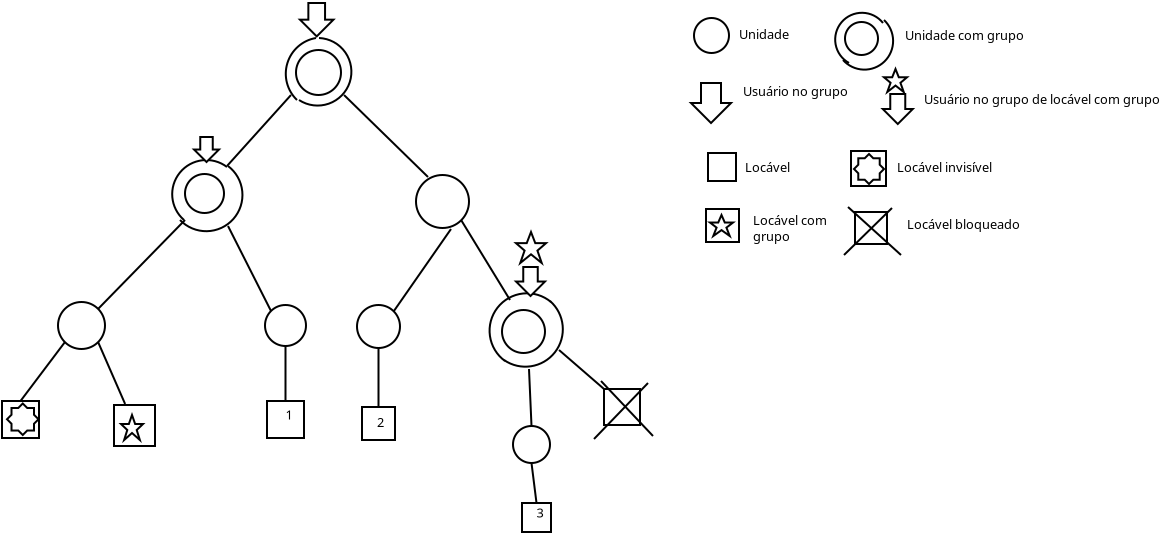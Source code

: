 <?xml version="1.0" encoding="UTF-8"?>
<dia:diagram xmlns:dia="http://www.lysator.liu.se/~alla/dia/">
  <dia:layer name="Segundo Plano" visible="true" active="true">
    <dia:object type="Standard - Ellipse" version="0" id="O0">
      <dia:attribute name="obj_pos">
        <dia:point val="20.1,6.35"/>
      </dia:attribute>
      <dia:attribute name="obj_bb">
        <dia:rectangle val="20.05,6.3;22.4,8.65"/>
      </dia:attribute>
      <dia:attribute name="elem_corner">
        <dia:point val="20.1,6.35"/>
      </dia:attribute>
      <dia:attribute name="elem_width">
        <dia:real val="2.25"/>
      </dia:attribute>
      <dia:attribute name="elem_height">
        <dia:real val="2.25"/>
      </dia:attribute>
      <dia:attribute name="border_width">
        <dia:real val="0.1"/>
      </dia:attribute>
      <dia:attribute name="aspect">
        <dia:enum val="2"/>
      </dia:attribute>
    </dia:object>
    <dia:object type="Standard - Arc" version="0" id="O1">
      <dia:attribute name="obj_pos">
        <dia:point val="21.1,5.75"/>
      </dia:attribute>
      <dia:attribute name="obj_bb">
        <dia:rectangle val="19.539,5.688;21.163,8.912"/>
      </dia:attribute>
      <dia:attribute name="conn_endpoints">
        <dia:point val="21.1,5.75"/>
        <dia:point val="20.15,8.85"/>
      </dia:attribute>
      <dia:attribute name="curve_distance">
        <dia:real val="1"/>
      </dia:attribute>
      <dia:attribute name="line_width">
        <dia:real val="0.1"/>
      </dia:attribute>
    </dia:object>
    <dia:object type="Standard - Arc" version="0" id="O2">
      <dia:attribute name="obj_pos">
        <dia:point val="20.25,8.85"/>
      </dia:attribute>
      <dia:attribute name="obj_bb">
        <dia:rectangle val="20.187,5.687;22.921,9.179"/>
      </dia:attribute>
      <dia:attribute name="conn_endpoints">
        <dia:point val="20.25,8.85"/>
        <dia:point val="21.25,5.75"/>
      </dia:attribute>
      <dia:attribute name="curve_distance">
        <dia:real val="2.142"/>
      </dia:attribute>
      <dia:attribute name="line_width">
        <dia:real val="0.1"/>
      </dia:attribute>
    </dia:object>
    <dia:object type="Geometric - Perfect Circle" version="1" id="O3">
      <dia:attribute name="obj_pos">
        <dia:point val="14.55,12.55"/>
      </dia:attribute>
      <dia:attribute name="obj_bb">
        <dia:rectangle val="14.5,12.5;16.55,14.55"/>
      </dia:attribute>
      <dia:attribute name="meta">
        <dia:composite type="dict"/>
      </dia:attribute>
      <dia:attribute name="elem_corner">
        <dia:point val="14.55,12.55"/>
      </dia:attribute>
      <dia:attribute name="elem_width">
        <dia:real val="1.95"/>
      </dia:attribute>
      <dia:attribute name="elem_height">
        <dia:real val="1.95"/>
      </dia:attribute>
      <dia:attribute name="line_width">
        <dia:real val="0.1"/>
      </dia:attribute>
      <dia:attribute name="line_colour">
        <dia:color val="#000000"/>
      </dia:attribute>
      <dia:attribute name="fill_colour">
        <dia:color val="#ffffff"/>
      </dia:attribute>
      <dia:attribute name="show_background">
        <dia:boolean val="true"/>
      </dia:attribute>
      <dia:attribute name="line_style">
        <dia:enum val="0"/>
        <dia:real val="1"/>
      </dia:attribute>
      <dia:attribute name="flip_horizontal">
        <dia:boolean val="false"/>
      </dia:attribute>
      <dia:attribute name="flip_vertical">
        <dia:boolean val="false"/>
      </dia:attribute>
      <dia:attribute name="subscale">
        <dia:real val="1"/>
      </dia:attribute>
    </dia:object>
    <dia:object type="Standard - Arc" version="0" id="O4">
      <dia:attribute name="obj_pos">
        <dia:point val="14.3,14.85"/>
      </dia:attribute>
      <dia:attribute name="obj_bb">
        <dia:rectangle val="14.229,12.079;17.473,15.46"/>
      </dia:attribute>
      <dia:attribute name="conn_endpoints">
        <dia:point val="14.3,14.85"/>
        <dia:point val="16.7,12.15"/>
      </dia:attribute>
      <dia:attribute name="curve_distance">
        <dia:real val="1.96"/>
      </dia:attribute>
      <dia:attribute name="line_width">
        <dia:real val="0.1"/>
      </dia:attribute>
    </dia:object>
    <dia:object type="Standard - Arc" version="0" id="O5">
      <dia:attribute name="obj_pos">
        <dia:point val="16.65,12.2"/>
      </dia:attribute>
      <dia:attribute name="obj_bb">
        <dia:rectangle val="13.86,11.802;16.72,14.92"/>
      </dia:attribute>
      <dia:attribute name="conn_endpoints">
        <dia:point val="16.65,12.2"/>
        <dia:point val="14.5,14.85"/>
      </dia:attribute>
      <dia:attribute name="curve_distance">
        <dia:real val="1.653"/>
      </dia:attribute>
      <dia:attribute name="line_width">
        <dia:real val="0.1"/>
      </dia:attribute>
    </dia:object>
    <dia:object type="Standard - Ellipse" version="0" id="O6">
      <dia:attribute name="obj_pos">
        <dia:point val="26.1,12.6"/>
      </dia:attribute>
      <dia:attribute name="obj_bb">
        <dia:rectangle val="26.05,12.55;28.8,15.3"/>
      </dia:attribute>
      <dia:attribute name="elem_corner">
        <dia:point val="26.1,12.6"/>
      </dia:attribute>
      <dia:attribute name="elem_width">
        <dia:real val="2.65"/>
      </dia:attribute>
      <dia:attribute name="elem_height">
        <dia:real val="2.65"/>
      </dia:attribute>
      <dia:attribute name="aspect">
        <dia:enum val="2"/>
      </dia:attribute>
    </dia:object>
    <dia:object type="Standard - Ellipse" version="0" id="O7">
      <dia:attribute name="obj_pos">
        <dia:point val="8.2,18.95"/>
      </dia:attribute>
      <dia:attribute name="obj_bb">
        <dia:rectangle val="8.15,18.9;10.6,21.35"/>
      </dia:attribute>
      <dia:attribute name="elem_corner">
        <dia:point val="8.2,18.95"/>
      </dia:attribute>
      <dia:attribute name="elem_width">
        <dia:real val="2.35"/>
      </dia:attribute>
      <dia:attribute name="elem_height">
        <dia:real val="2.35"/>
      </dia:attribute>
      <dia:attribute name="aspect">
        <dia:enum val="2"/>
      </dia:attribute>
    </dia:object>
    <dia:object type="Standard - Ellipse" version="0" id="O8">
      <dia:attribute name="obj_pos">
        <dia:point val="18.55,19.1"/>
      </dia:attribute>
      <dia:attribute name="obj_bb">
        <dia:rectangle val="18.5,19.05;20.65,21.2"/>
      </dia:attribute>
      <dia:attribute name="elem_corner">
        <dia:point val="18.55,19.1"/>
      </dia:attribute>
      <dia:attribute name="elem_width">
        <dia:real val="2.05"/>
      </dia:attribute>
      <dia:attribute name="elem_height">
        <dia:real val="2.05"/>
      </dia:attribute>
      <dia:attribute name="aspect">
        <dia:enum val="2"/>
      </dia:attribute>
    </dia:object>
    <dia:object type="Standard - Ellipse" version="0" id="O9">
      <dia:attribute name="obj_pos">
        <dia:point val="23.15,19.1"/>
      </dia:attribute>
      <dia:attribute name="obj_bb">
        <dia:rectangle val="23.1,19.05;25.35,21.3"/>
      </dia:attribute>
      <dia:attribute name="elem_corner">
        <dia:point val="23.15,19.1"/>
      </dia:attribute>
      <dia:attribute name="elem_width">
        <dia:real val="2.15"/>
      </dia:attribute>
      <dia:attribute name="elem_height">
        <dia:real val="2.15"/>
      </dia:attribute>
      <dia:attribute name="aspect">
        <dia:enum val="2"/>
      </dia:attribute>
    </dia:object>
    <dia:object type="Standard - Ellipse" version="0" id="O10">
      <dia:attribute name="obj_pos">
        <dia:point val="30.4,19.35"/>
      </dia:attribute>
      <dia:attribute name="obj_bb">
        <dia:rectangle val="30.35,19.3;32.6,21.55"/>
      </dia:attribute>
      <dia:attribute name="elem_corner">
        <dia:point val="30.4,19.35"/>
      </dia:attribute>
      <dia:attribute name="elem_width">
        <dia:real val="2.15"/>
      </dia:attribute>
      <dia:attribute name="elem_height">
        <dia:real val="2.15"/>
      </dia:attribute>
      <dia:attribute name="aspect">
        <dia:enum val="2"/>
      </dia:attribute>
    </dia:object>
    <dia:object type="Standard - Arc" version="0" id="O11">
      <dia:attribute name="obj_pos">
        <dia:point val="30.5,21.85"/>
      </dia:attribute>
      <dia:attribute name="obj_bb">
        <dia:rectangle val="30.43,18.83;33.492,22.235"/>
      </dia:attribute>
      <dia:attribute name="conn_endpoints">
        <dia:point val="30.5,21.85"/>
        <dia:point val="32.8,18.9"/>
      </dia:attribute>
      <dia:attribute name="curve_distance">
        <dia:real val="1.77"/>
      </dia:attribute>
      <dia:attribute name="line_width">
        <dia:real val="0.1"/>
      </dia:attribute>
    </dia:object>
    <dia:object type="Standard - Arc" version="0" id="O12">
      <dia:attribute name="obj_pos">
        <dia:point val="32.85,18.95"/>
      </dia:attribute>
      <dia:attribute name="obj_bb">
        <dia:rectangle val="29.728,18.464;32.92,21.97"/>
      </dia:attribute>
      <dia:attribute name="conn_endpoints">
        <dia:point val="32.85,18.95"/>
        <dia:point val="30.55,21.9"/>
      </dia:attribute>
      <dia:attribute name="curve_distance">
        <dia:real val="1.935"/>
      </dia:attribute>
      <dia:attribute name="line_width">
        <dia:real val="0.1"/>
      </dia:attribute>
    </dia:object>
    <dia:object type="Standard - Ellipse" version="0" id="O13">
      <dia:attribute name="obj_pos">
        <dia:point val="30.95,25.15"/>
      </dia:attribute>
      <dia:attribute name="obj_bb">
        <dia:rectangle val="30.9,25.1;32.85,27.05"/>
      </dia:attribute>
      <dia:attribute name="elem_corner">
        <dia:point val="30.95,25.15"/>
      </dia:attribute>
      <dia:attribute name="elem_width">
        <dia:real val="1.85"/>
      </dia:attribute>
      <dia:attribute name="elem_height">
        <dia:real val="1.85"/>
      </dia:attribute>
      <dia:attribute name="aspect">
        <dia:enum val="2"/>
      </dia:attribute>
    </dia:object>
    <dia:object type="Standard - Box" version="0" id="O14">
      <dia:attribute name="obj_pos">
        <dia:point val="5.4,23.9"/>
      </dia:attribute>
      <dia:attribute name="obj_bb">
        <dia:rectangle val="5.35,23.85;7.3,25.8"/>
      </dia:attribute>
      <dia:attribute name="elem_corner">
        <dia:point val="5.4,23.9"/>
      </dia:attribute>
      <dia:attribute name="elem_width">
        <dia:real val="1.85"/>
      </dia:attribute>
      <dia:attribute name="elem_height">
        <dia:real val="1.85"/>
      </dia:attribute>
      <dia:attribute name="show_background">
        <dia:boolean val="true"/>
      </dia:attribute>
      <dia:attribute name="aspect">
        <dia:enum val="2"/>
      </dia:attribute>
    </dia:object>
    <dia:object type="Standard - Box" version="0" id="O15">
      <dia:attribute name="obj_pos">
        <dia:point val="11,24.1"/>
      </dia:attribute>
      <dia:attribute name="obj_bb">
        <dia:rectangle val="10.95,24.05;13.1,26.2"/>
      </dia:attribute>
      <dia:attribute name="elem_corner">
        <dia:point val="11,24.1"/>
      </dia:attribute>
      <dia:attribute name="elem_width">
        <dia:real val="2.05"/>
      </dia:attribute>
      <dia:attribute name="elem_height">
        <dia:real val="2.05"/>
      </dia:attribute>
      <dia:attribute name="show_background">
        <dia:boolean val="true"/>
      </dia:attribute>
      <dia:attribute name="aspect">
        <dia:enum val="2"/>
      </dia:attribute>
    </dia:object>
    <dia:object type="Standard - Box" version="0" id="O16">
      <dia:attribute name="obj_pos">
        <dia:point val="18.65,23.9"/>
      </dia:attribute>
      <dia:attribute name="obj_bb">
        <dia:rectangle val="18.6,23.85;20.55,25.8"/>
      </dia:attribute>
      <dia:attribute name="elem_corner">
        <dia:point val="18.65,23.9"/>
      </dia:attribute>
      <dia:attribute name="elem_width">
        <dia:real val="1.85"/>
      </dia:attribute>
      <dia:attribute name="elem_height">
        <dia:real val="1.85"/>
      </dia:attribute>
      <dia:attribute name="show_background">
        <dia:boolean val="true"/>
      </dia:attribute>
      <dia:attribute name="aspect">
        <dia:enum val="2"/>
      </dia:attribute>
    </dia:object>
    <dia:object type="Standard - Box" version="0" id="O17">
      <dia:attribute name="obj_pos">
        <dia:point val="23.4,24.2"/>
      </dia:attribute>
      <dia:attribute name="obj_bb">
        <dia:rectangle val="23.35,24.15;25.1,25.9"/>
      </dia:attribute>
      <dia:attribute name="elem_corner">
        <dia:point val="23.4,24.2"/>
      </dia:attribute>
      <dia:attribute name="elem_width">
        <dia:real val="1.65"/>
      </dia:attribute>
      <dia:attribute name="elem_height">
        <dia:real val="1.65"/>
      </dia:attribute>
      <dia:attribute name="show_background">
        <dia:boolean val="true"/>
      </dia:attribute>
      <dia:attribute name="aspect">
        <dia:enum val="2"/>
      </dia:attribute>
    </dia:object>
    <dia:object type="Standard - Box" version="0" id="O18">
      <dia:attribute name="obj_pos">
        <dia:point val="31.4,29"/>
      </dia:attribute>
      <dia:attribute name="obj_bb">
        <dia:rectangle val="31.35,28.95;32.9,30.5"/>
      </dia:attribute>
      <dia:attribute name="elem_corner">
        <dia:point val="31.4,29"/>
      </dia:attribute>
      <dia:attribute name="elem_width">
        <dia:real val="1.45"/>
      </dia:attribute>
      <dia:attribute name="elem_height">
        <dia:real val="1.45"/>
      </dia:attribute>
      <dia:attribute name="show_background">
        <dia:boolean val="true"/>
      </dia:attribute>
      <dia:attribute name="aspect">
        <dia:enum val="2"/>
      </dia:attribute>
    </dia:object>
    <dia:object type="Standard - Box" version="0" id="O19">
      <dia:attribute name="obj_pos">
        <dia:point val="35.5,23.3"/>
      </dia:attribute>
      <dia:attribute name="obj_bb">
        <dia:rectangle val="35.45,23.25;37.35,25.15"/>
      </dia:attribute>
      <dia:attribute name="elem_corner">
        <dia:point val="35.5,23.3"/>
      </dia:attribute>
      <dia:attribute name="elem_width">
        <dia:real val="1.8"/>
      </dia:attribute>
      <dia:attribute name="elem_height">
        <dia:real val="1.8"/>
      </dia:attribute>
      <dia:attribute name="show_background">
        <dia:boolean val="true"/>
      </dia:attribute>
      <dia:attribute name="aspect">
        <dia:enum val="2"/>
      </dia:attribute>
    </dia:object>
    <dia:object type="Standard - Line" version="0" id="O20">
      <dia:attribute name="obj_pos">
        <dia:point val="35.35,22.9"/>
      </dia:attribute>
      <dia:attribute name="obj_bb">
        <dia:rectangle val="35.279,22.829;38.021,25.721"/>
      </dia:attribute>
      <dia:attribute name="conn_endpoints">
        <dia:point val="35.35,22.9"/>
        <dia:point val="37.95,25.65"/>
      </dia:attribute>
      <dia:attribute name="numcp">
        <dia:int val="1"/>
      </dia:attribute>
    </dia:object>
    <dia:object type="Standard - Line" version="0" id="O21">
      <dia:attribute name="obj_pos">
        <dia:point val="37.7,23"/>
      </dia:attribute>
      <dia:attribute name="obj_bb">
        <dia:rectangle val="34.929,22.929;37.771,25.871"/>
      </dia:attribute>
      <dia:attribute name="conn_endpoints">
        <dia:point val="37.7,23"/>
        <dia:point val="35,25.8"/>
      </dia:attribute>
      <dia:attribute name="numcp">
        <dia:int val="1"/>
      </dia:attribute>
    </dia:object>
    <dia:object type="Geometric - Down Arrow" version="1" id="O22">
      <dia:attribute name="obj_pos">
        <dia:point val="20.3,4"/>
      </dia:attribute>
      <dia:attribute name="obj_bb">
        <dia:rectangle val="20.179,3.95;22.091,5.741"/>
      </dia:attribute>
      <dia:attribute name="meta">
        <dia:composite type="dict"/>
      </dia:attribute>
      <dia:attribute name="elem_corner">
        <dia:point val="20.3,4"/>
      </dia:attribute>
      <dia:attribute name="elem_width">
        <dia:real val="1.67"/>
      </dia:attribute>
      <dia:attribute name="elem_height">
        <dia:real val="1.67"/>
      </dia:attribute>
      <dia:attribute name="line_width">
        <dia:real val="0.1"/>
      </dia:attribute>
      <dia:attribute name="line_colour">
        <dia:color val="#000000"/>
      </dia:attribute>
      <dia:attribute name="fill_colour">
        <dia:color val="#ffffff"/>
      </dia:attribute>
      <dia:attribute name="show_background">
        <dia:boolean val="true"/>
      </dia:attribute>
      <dia:attribute name="line_style">
        <dia:enum val="0"/>
        <dia:real val="1"/>
      </dia:attribute>
      <dia:attribute name="flip_horizontal">
        <dia:boolean val="false"/>
      </dia:attribute>
      <dia:attribute name="flip_vertical">
        <dia:boolean val="false"/>
      </dia:attribute>
      <dia:attribute name="subscale">
        <dia:real val="1"/>
      </dia:attribute>
    </dia:object>
    <dia:object type="Geometric - Down Arrow" version="1" id="O23">
      <dia:attribute name="obj_pos">
        <dia:point val="15,10.7"/>
      </dia:attribute>
      <dia:attribute name="obj_bb">
        <dia:rectangle val="14.879,10.65;16.371,12.021"/>
      </dia:attribute>
      <dia:attribute name="meta">
        <dia:composite type="dict"/>
      </dia:attribute>
      <dia:attribute name="elem_corner">
        <dia:point val="15,10.7"/>
      </dia:attribute>
      <dia:attribute name="elem_width">
        <dia:real val="1.25"/>
      </dia:attribute>
      <dia:attribute name="elem_height">
        <dia:real val="1.25"/>
      </dia:attribute>
      <dia:attribute name="line_width">
        <dia:real val="0.1"/>
      </dia:attribute>
      <dia:attribute name="line_colour">
        <dia:color val="#000000"/>
      </dia:attribute>
      <dia:attribute name="fill_colour">
        <dia:color val="#ffffff"/>
      </dia:attribute>
      <dia:attribute name="show_background">
        <dia:boolean val="true"/>
      </dia:attribute>
      <dia:attribute name="line_style">
        <dia:enum val="0"/>
        <dia:real val="1"/>
      </dia:attribute>
      <dia:attribute name="flip_horizontal">
        <dia:boolean val="false"/>
      </dia:attribute>
      <dia:attribute name="flip_vertical">
        <dia:boolean val="false"/>
      </dia:attribute>
      <dia:attribute name="subscale">
        <dia:real val="1"/>
      </dia:attribute>
    </dia:object>
    <dia:object type="Geometric - Down Arrow" version="1" id="O24">
      <dia:attribute name="obj_pos">
        <dia:point val="31.1,17.2"/>
      </dia:attribute>
      <dia:attribute name="obj_bb">
        <dia:rectangle val="30.979,17.15;32.671,18.721"/>
      </dia:attribute>
      <dia:attribute name="meta">
        <dia:composite type="dict"/>
      </dia:attribute>
      <dia:attribute name="elem_corner">
        <dia:point val="31.1,17.2"/>
      </dia:attribute>
      <dia:attribute name="elem_width">
        <dia:real val="1.45"/>
      </dia:attribute>
      <dia:attribute name="elem_height">
        <dia:real val="1.45"/>
      </dia:attribute>
      <dia:attribute name="line_width">
        <dia:real val="0.1"/>
      </dia:attribute>
      <dia:attribute name="line_colour">
        <dia:color val="#000000"/>
      </dia:attribute>
      <dia:attribute name="fill_colour">
        <dia:color val="#ffffff"/>
      </dia:attribute>
      <dia:attribute name="show_background">
        <dia:boolean val="true"/>
      </dia:attribute>
      <dia:attribute name="line_style">
        <dia:enum val="0"/>
        <dia:real val="1"/>
      </dia:attribute>
      <dia:attribute name="flip_horizontal">
        <dia:boolean val="false"/>
      </dia:attribute>
      <dia:attribute name="flip_vertical">
        <dia:boolean val="false"/>
      </dia:attribute>
      <dia:attribute name="subscale">
        <dia:real val="1"/>
      </dia:attribute>
    </dia:object>
    <dia:object type="Geometric - Eight Point Star" version="1" id="O25">
      <dia:attribute name="obj_pos">
        <dia:point val="5.65,24.025"/>
      </dia:attribute>
      <dia:attribute name="obj_bb">
        <dia:rectangle val="5.579,23.954;7.296,25.671"/>
      </dia:attribute>
      <dia:attribute name="meta">
        <dia:composite type="dict"/>
      </dia:attribute>
      <dia:attribute name="elem_corner">
        <dia:point val="5.65,24.025"/>
      </dia:attribute>
      <dia:attribute name="elem_width">
        <dia:real val="1.575"/>
      </dia:attribute>
      <dia:attribute name="elem_height">
        <dia:real val="1.575"/>
      </dia:attribute>
      <dia:attribute name="line_width">
        <dia:real val="0.1"/>
      </dia:attribute>
      <dia:attribute name="line_colour">
        <dia:color val="#000000"/>
      </dia:attribute>
      <dia:attribute name="fill_colour">
        <dia:color val="#ffffff"/>
      </dia:attribute>
      <dia:attribute name="show_background">
        <dia:boolean val="true"/>
      </dia:attribute>
      <dia:attribute name="line_style">
        <dia:enum val="0"/>
        <dia:real val="1"/>
      </dia:attribute>
      <dia:attribute name="flip_horizontal">
        <dia:boolean val="false"/>
      </dia:attribute>
      <dia:attribute name="flip_vertical">
        <dia:boolean val="false"/>
      </dia:attribute>
      <dia:attribute name="subscale">
        <dia:real val="1"/>
      </dia:attribute>
    </dia:object>
    <dia:object type="Geometric - Five Point Star" version="1" id="O26">
      <dia:attribute name="obj_pos">
        <dia:point val="11.35,24.6"/>
      </dia:attribute>
      <dia:attribute name="obj_bb">
        <dia:rectangle val="11.225,24.448;12.575,26.008"/>
      </dia:attribute>
      <dia:attribute name="meta">
        <dia:composite type="dict"/>
      </dia:attribute>
      <dia:attribute name="elem_corner">
        <dia:point val="11.35,24.6"/>
      </dia:attribute>
      <dia:attribute name="elem_width">
        <dia:real val="1.1"/>
      </dia:attribute>
      <dia:attribute name="elem_height">
        <dia:real val="1.25"/>
      </dia:attribute>
      <dia:attribute name="line_width">
        <dia:real val="0.1"/>
      </dia:attribute>
      <dia:attribute name="line_colour">
        <dia:color val="#000000"/>
      </dia:attribute>
      <dia:attribute name="fill_colour">
        <dia:color val="#ffffff"/>
      </dia:attribute>
      <dia:attribute name="show_background">
        <dia:boolean val="true"/>
      </dia:attribute>
      <dia:attribute name="line_style">
        <dia:enum val="0"/>
        <dia:real val="1"/>
      </dia:attribute>
      <dia:attribute name="flip_horizontal">
        <dia:boolean val="false"/>
      </dia:attribute>
      <dia:attribute name="flip_vertical">
        <dia:boolean val="false"/>
      </dia:attribute>
      <dia:attribute name="subscale">
        <dia:real val="1"/>
      </dia:attribute>
    </dia:object>
    <dia:object type="Geometric - Five Point Star" version="1" id="O27">
      <dia:attribute name="obj_pos">
        <dia:point val="31.1,15.45"/>
      </dia:attribute>
      <dia:attribute name="obj_bb">
        <dia:rectangle val="30.966,15.31;32.734,17.149"/>
      </dia:attribute>
      <dia:attribute name="meta">
        <dia:composite type="dict"/>
      </dia:attribute>
      <dia:attribute name="elem_corner">
        <dia:point val="31.1,15.45"/>
      </dia:attribute>
      <dia:attribute name="elem_width">
        <dia:real val="1.5"/>
      </dia:attribute>
      <dia:attribute name="elem_height">
        <dia:real val="1.55"/>
      </dia:attribute>
      <dia:attribute name="line_width">
        <dia:real val="0.1"/>
      </dia:attribute>
      <dia:attribute name="line_colour">
        <dia:color val="#000000"/>
      </dia:attribute>
      <dia:attribute name="fill_colour">
        <dia:color val="#ffffff"/>
      </dia:attribute>
      <dia:attribute name="show_background">
        <dia:boolean val="true"/>
      </dia:attribute>
      <dia:attribute name="line_style">
        <dia:enum val="0"/>
        <dia:real val="1"/>
      </dia:attribute>
      <dia:attribute name="flip_horizontal">
        <dia:boolean val="false"/>
      </dia:attribute>
      <dia:attribute name="flip_vertical">
        <dia:boolean val="false"/>
      </dia:attribute>
      <dia:attribute name="subscale">
        <dia:real val="1"/>
      </dia:attribute>
    </dia:object>
    <dia:object type="Standard - Ellipse" version="0" id="O28">
      <dia:attribute name="obj_pos">
        <dia:point val="40,4.75"/>
      </dia:attribute>
      <dia:attribute name="obj_bb">
        <dia:rectangle val="39.95,4.7;41.8,6.55"/>
      </dia:attribute>
      <dia:attribute name="elem_corner">
        <dia:point val="40,4.75"/>
      </dia:attribute>
      <dia:attribute name="elem_width">
        <dia:real val="1.75"/>
      </dia:attribute>
      <dia:attribute name="elem_height">
        <dia:real val="1.75"/>
      </dia:attribute>
      <dia:attribute name="aspect">
        <dia:enum val="2"/>
      </dia:attribute>
    </dia:object>
    <dia:object type="Standard - Text" version="1" id="O29">
      <dia:attribute name="obj_pos">
        <dia:point val="42.25,5.8"/>
      </dia:attribute>
      <dia:attribute name="obj_bb">
        <dia:rectangle val="42.25,5.205;44.903,5.952"/>
      </dia:attribute>
      <dia:attribute name="text">
        <dia:composite type="text">
          <dia:attribute name="string">
            <dia:string>#Unidade#</dia:string>
          </dia:attribute>
          <dia:attribute name="font">
            <dia:font family="sans" style="0" name="Helvetica"/>
          </dia:attribute>
          <dia:attribute name="height">
            <dia:real val="0.8"/>
          </dia:attribute>
          <dia:attribute name="pos">
            <dia:point val="42.25,5.8"/>
          </dia:attribute>
          <dia:attribute name="color">
            <dia:color val="#000000"/>
          </dia:attribute>
          <dia:attribute name="alignment">
            <dia:enum val="0"/>
          </dia:attribute>
        </dia:composite>
      </dia:attribute>
      <dia:attribute name="valign">
        <dia:enum val="3"/>
      </dia:attribute>
    </dia:object>
    <dia:object type="Standard - Ellipse" version="0" id="O30">
      <dia:attribute name="obj_pos">
        <dia:point val="47.55,4.95"/>
      </dia:attribute>
      <dia:attribute name="obj_bb">
        <dia:rectangle val="47.5,4.9;49.25,6.65"/>
      </dia:attribute>
      <dia:attribute name="elem_corner">
        <dia:point val="47.55,4.95"/>
      </dia:attribute>
      <dia:attribute name="elem_width">
        <dia:real val="1.65"/>
      </dia:attribute>
      <dia:attribute name="elem_height">
        <dia:real val="1.65"/>
      </dia:attribute>
      <dia:attribute name="aspect">
        <dia:enum val="2"/>
      </dia:attribute>
    </dia:object>
    <dia:object type="Standard - Arc" version="0" id="O31">
      <dia:attribute name="obj_pos">
        <dia:point val="47.45,6.85"/>
      </dia:attribute>
      <dia:attribute name="obj_bb">
        <dia:rectangle val="47.379,4.779;50.006,7.382"/>
      </dia:attribute>
      <dia:attribute name="conn_endpoints">
        <dia:point val="47.45,6.85"/>
        <dia:point val="49.5,4.85"/>
      </dia:attribute>
      <dia:attribute name="curve_distance">
        <dia:real val="1.501"/>
      </dia:attribute>
      <dia:attribute name="line_width">
        <dia:real val="0.1"/>
      </dia:attribute>
    </dia:object>
    <dia:object type="Standard - Arc" version="0" id="O32">
      <dia:attribute name="obj_pos">
        <dia:point val="49.45,5"/>
      </dia:attribute>
      <dia:attribute name="obj_bb">
        <dia:rectangle val="47.009,4.439;49.52,7.07"/>
      </dia:attribute>
      <dia:attribute name="conn_endpoints">
        <dia:point val="49.45,5"/>
        <dia:point val="47.75,7"/>
      </dia:attribute>
      <dia:attribute name="curve_distance">
        <dia:real val="1.604"/>
      </dia:attribute>
      <dia:attribute name="line_width">
        <dia:real val="0.1"/>
      </dia:attribute>
    </dia:object>
    <dia:object type="Standard - Text" version="1" id="O33">
      <dia:attribute name="obj_pos">
        <dia:point val="50.55,5.85"/>
      </dia:attribute>
      <dia:attribute name="obj_bb">
        <dia:rectangle val="50.55,5.236;56.869,6.04"/>
      </dia:attribute>
      <dia:attribute name="text">
        <dia:composite type="text">
          <dia:attribute name="string">
            <dia:string>#Unidade com grupo#</dia:string>
          </dia:attribute>
          <dia:attribute name="font">
            <dia:font family="sans" style="0" name="Helvetica"/>
          </dia:attribute>
          <dia:attribute name="height">
            <dia:real val="0.8"/>
          </dia:attribute>
          <dia:attribute name="pos">
            <dia:point val="50.55,5.85"/>
          </dia:attribute>
          <dia:attribute name="color">
            <dia:color val="#000000"/>
          </dia:attribute>
          <dia:attribute name="alignment">
            <dia:enum val="0"/>
          </dia:attribute>
        </dia:composite>
      </dia:attribute>
      <dia:attribute name="valign">
        <dia:enum val="3"/>
      </dia:attribute>
    </dia:object>
    <dia:object type="Geometric - Down Arrow" version="1" id="O34">
      <dia:attribute name="obj_pos">
        <dia:point val="39.85,8"/>
      </dia:attribute>
      <dia:attribute name="obj_bb">
        <dia:rectangle val="39.729,7.95;41.971,10.071"/>
      </dia:attribute>
      <dia:attribute name="meta">
        <dia:composite type="dict"/>
      </dia:attribute>
      <dia:attribute name="elem_corner">
        <dia:point val="39.85,8"/>
      </dia:attribute>
      <dia:attribute name="elem_width">
        <dia:real val="2"/>
      </dia:attribute>
      <dia:attribute name="elem_height">
        <dia:real val="2"/>
      </dia:attribute>
      <dia:attribute name="line_width">
        <dia:real val="0.1"/>
      </dia:attribute>
      <dia:attribute name="line_colour">
        <dia:color val="#000000"/>
      </dia:attribute>
      <dia:attribute name="fill_colour">
        <dia:color val="#ffffff"/>
      </dia:attribute>
      <dia:attribute name="show_background">
        <dia:boolean val="true"/>
      </dia:attribute>
      <dia:attribute name="line_style">
        <dia:enum val="0"/>
        <dia:real val="1"/>
      </dia:attribute>
      <dia:attribute name="flip_horizontal">
        <dia:boolean val="false"/>
      </dia:attribute>
      <dia:attribute name="flip_vertical">
        <dia:boolean val="false"/>
      </dia:attribute>
      <dia:attribute name="subscale">
        <dia:real val="1"/>
      </dia:attribute>
    </dia:object>
    <dia:object type="Standard - Text" version="1" id="O35">
      <dia:attribute name="obj_pos">
        <dia:point val="42.45,8.65"/>
      </dia:attribute>
      <dia:attribute name="obj_bb">
        <dia:rectangle val="42.45,8.036;47.976,8.84"/>
      </dia:attribute>
      <dia:attribute name="text">
        <dia:composite type="text">
          <dia:attribute name="string">
            <dia:string>#Usuário no grupo#</dia:string>
          </dia:attribute>
          <dia:attribute name="font">
            <dia:font family="sans" style="0" name="Helvetica"/>
          </dia:attribute>
          <dia:attribute name="height">
            <dia:real val="0.8"/>
          </dia:attribute>
          <dia:attribute name="pos">
            <dia:point val="42.45,8.65"/>
          </dia:attribute>
          <dia:attribute name="color">
            <dia:color val="#000000"/>
          </dia:attribute>
          <dia:attribute name="alignment">
            <dia:enum val="0"/>
          </dia:attribute>
        </dia:composite>
      </dia:attribute>
      <dia:attribute name="valign">
        <dia:enum val="3"/>
      </dia:attribute>
    </dia:object>
    <dia:object type="Geometric - Down Arrow" version="1" id="O36">
      <dia:attribute name="obj_pos">
        <dia:point val="49.438,8.55"/>
      </dia:attribute>
      <dia:attribute name="obj_bb">
        <dia:rectangle val="49.317,8.5;51.058,10.121"/>
      </dia:attribute>
      <dia:attribute name="meta">
        <dia:composite type="dict"/>
      </dia:attribute>
      <dia:attribute name="elem_corner">
        <dia:point val="49.438,8.55"/>
      </dia:attribute>
      <dia:attribute name="elem_width">
        <dia:real val="1.5"/>
      </dia:attribute>
      <dia:attribute name="elem_height">
        <dia:real val="1.5"/>
      </dia:attribute>
      <dia:attribute name="line_width">
        <dia:real val="0.1"/>
      </dia:attribute>
      <dia:attribute name="line_colour">
        <dia:color val="#000000"/>
      </dia:attribute>
      <dia:attribute name="fill_colour">
        <dia:color val="#ffffff"/>
      </dia:attribute>
      <dia:attribute name="show_background">
        <dia:boolean val="true"/>
      </dia:attribute>
      <dia:attribute name="line_style">
        <dia:enum val="0"/>
        <dia:real val="1"/>
      </dia:attribute>
      <dia:attribute name="flip_horizontal">
        <dia:boolean val="false"/>
      </dia:attribute>
      <dia:attribute name="flip_vertical">
        <dia:boolean val="false"/>
      </dia:attribute>
      <dia:attribute name="subscale">
        <dia:real val="1"/>
      </dia:attribute>
    </dia:object>
    <dia:object type="Geometric - Five Point Star" version="1" id="O37">
      <dia:attribute name="obj_pos">
        <dia:point val="49.5,7.3"/>
      </dia:attribute>
      <dia:attribute name="obj_bb">
        <dia:rectangle val="49.363,7.164;50.787,8.596"/>
      </dia:attribute>
      <dia:attribute name="meta">
        <dia:composite type="dict"/>
      </dia:attribute>
      <dia:attribute name="elem_corner">
        <dia:point val="49.5,7.3"/>
      </dia:attribute>
      <dia:attribute name="elem_width">
        <dia:real val="1.15"/>
      </dia:attribute>
      <dia:attribute name="elem_height">
        <dia:real val="1.15"/>
      </dia:attribute>
      <dia:attribute name="line_width">
        <dia:real val="0.1"/>
      </dia:attribute>
      <dia:attribute name="line_colour">
        <dia:color val="#000000"/>
      </dia:attribute>
      <dia:attribute name="fill_colour">
        <dia:color val="#ffffff"/>
      </dia:attribute>
      <dia:attribute name="show_background">
        <dia:boolean val="true"/>
      </dia:attribute>
      <dia:attribute name="line_style">
        <dia:enum val="0"/>
        <dia:real val="1"/>
      </dia:attribute>
      <dia:attribute name="flip_horizontal">
        <dia:boolean val="false"/>
      </dia:attribute>
      <dia:attribute name="flip_vertical">
        <dia:boolean val="false"/>
      </dia:attribute>
      <dia:attribute name="subscale">
        <dia:real val="1"/>
      </dia:attribute>
    </dia:object>
    <dia:object type="Standard - Text" version="1" id="O38">
      <dia:attribute name="obj_pos">
        <dia:point val="51.5,9.05"/>
      </dia:attribute>
      <dia:attribute name="obj_bb">
        <dia:rectangle val="51.5,8.436;64.149,9.24"/>
      </dia:attribute>
      <dia:attribute name="text">
        <dia:composite type="text">
          <dia:attribute name="string">
            <dia:string>#Usuário no grupo de locável com grupo#</dia:string>
          </dia:attribute>
          <dia:attribute name="font">
            <dia:font family="sans" style="0" name="Helvetica"/>
          </dia:attribute>
          <dia:attribute name="height">
            <dia:real val="0.8"/>
          </dia:attribute>
          <dia:attribute name="pos">
            <dia:point val="51.5,9.05"/>
          </dia:attribute>
          <dia:attribute name="color">
            <dia:color val="#000000"/>
          </dia:attribute>
          <dia:attribute name="alignment">
            <dia:enum val="0"/>
          </dia:attribute>
        </dia:composite>
      </dia:attribute>
      <dia:attribute name="valign">
        <dia:enum val="3"/>
      </dia:attribute>
    </dia:object>
    <dia:object type="Standard - Box" version="0" id="O39">
      <dia:attribute name="obj_pos">
        <dia:point val="40.7,11.5"/>
      </dia:attribute>
      <dia:attribute name="obj_bb">
        <dia:rectangle val="40.65,11.45;42.15,12.95"/>
      </dia:attribute>
      <dia:attribute name="elem_corner">
        <dia:point val="40.7,11.5"/>
      </dia:attribute>
      <dia:attribute name="elem_width">
        <dia:real val="1.4"/>
      </dia:attribute>
      <dia:attribute name="elem_height">
        <dia:real val="1.4"/>
      </dia:attribute>
      <dia:attribute name="show_background">
        <dia:boolean val="true"/>
      </dia:attribute>
      <dia:attribute name="aspect">
        <dia:enum val="2"/>
      </dia:attribute>
    </dia:object>
    <dia:object type="Standard - Text" version="1" id="O40">
      <dia:attribute name="obj_pos">
        <dia:point val="42.55,12.45"/>
      </dia:attribute>
      <dia:attribute name="obj_bb">
        <dia:rectangle val="42.55,11.836;45.006,12.64"/>
      </dia:attribute>
      <dia:attribute name="text">
        <dia:composite type="text">
          <dia:attribute name="string">
            <dia:string>#Locável#</dia:string>
          </dia:attribute>
          <dia:attribute name="font">
            <dia:font family="sans" style="0" name="Helvetica"/>
          </dia:attribute>
          <dia:attribute name="height">
            <dia:real val="0.8"/>
          </dia:attribute>
          <dia:attribute name="pos">
            <dia:point val="42.55,12.45"/>
          </dia:attribute>
          <dia:attribute name="color">
            <dia:color val="#000000"/>
          </dia:attribute>
          <dia:attribute name="alignment">
            <dia:enum val="0"/>
          </dia:attribute>
        </dia:composite>
      </dia:attribute>
      <dia:attribute name="valign">
        <dia:enum val="3"/>
      </dia:attribute>
    </dia:object>
    <dia:object type="Standard - Box" version="0" id="O41">
      <dia:attribute name="obj_pos">
        <dia:point val="47.85,11.4"/>
      </dia:attribute>
      <dia:attribute name="obj_bb">
        <dia:rectangle val="47.8,11.35;49.65,13.2"/>
      </dia:attribute>
      <dia:attribute name="elem_corner">
        <dia:point val="47.85,11.4"/>
      </dia:attribute>
      <dia:attribute name="elem_width">
        <dia:real val="1.75"/>
      </dia:attribute>
      <dia:attribute name="elem_height">
        <dia:real val="1.75"/>
      </dia:attribute>
      <dia:attribute name="show_background">
        <dia:boolean val="true"/>
      </dia:attribute>
      <dia:attribute name="aspect">
        <dia:enum val="2"/>
      </dia:attribute>
    </dia:object>
    <dia:object type="Geometric - Eight Point Star" version="1" id="O42">
      <dia:attribute name="obj_pos">
        <dia:point val="48,11.55"/>
      </dia:attribute>
      <dia:attribute name="obj_bb">
        <dia:rectangle val="47.929,11.479;49.571,13.121"/>
      </dia:attribute>
      <dia:attribute name="meta">
        <dia:composite type="dict"/>
      </dia:attribute>
      <dia:attribute name="elem_corner">
        <dia:point val="48,11.55"/>
      </dia:attribute>
      <dia:attribute name="elem_width">
        <dia:real val="1.5"/>
      </dia:attribute>
      <dia:attribute name="elem_height">
        <dia:real val="1.5"/>
      </dia:attribute>
      <dia:attribute name="line_width">
        <dia:real val="0.1"/>
      </dia:attribute>
      <dia:attribute name="line_colour">
        <dia:color val="#000000"/>
      </dia:attribute>
      <dia:attribute name="fill_colour">
        <dia:color val="#ffffff"/>
      </dia:attribute>
      <dia:attribute name="show_background">
        <dia:boolean val="true"/>
      </dia:attribute>
      <dia:attribute name="line_style">
        <dia:enum val="0"/>
        <dia:real val="1"/>
      </dia:attribute>
      <dia:attribute name="flip_horizontal">
        <dia:boolean val="false"/>
      </dia:attribute>
      <dia:attribute name="flip_vertical">
        <dia:boolean val="false"/>
      </dia:attribute>
      <dia:attribute name="subscale">
        <dia:real val="1"/>
      </dia:attribute>
    </dia:object>
    <dia:object type="Standard - Text" version="1" id="O43">
      <dia:attribute name="obj_pos">
        <dia:point val="50.15,12.45"/>
      </dia:attribute>
      <dia:attribute name="obj_bb">
        <dia:rectangle val="50.15,11.855;55.392,12.602"/>
      </dia:attribute>
      <dia:attribute name="text">
        <dia:composite type="text">
          <dia:attribute name="string">
            <dia:string>#Locável invisível#</dia:string>
          </dia:attribute>
          <dia:attribute name="font">
            <dia:font family="sans" style="0" name="Helvetica"/>
          </dia:attribute>
          <dia:attribute name="height">
            <dia:real val="0.8"/>
          </dia:attribute>
          <dia:attribute name="pos">
            <dia:point val="50.15,12.45"/>
          </dia:attribute>
          <dia:attribute name="color">
            <dia:color val="#000000"/>
          </dia:attribute>
          <dia:attribute name="alignment">
            <dia:enum val="0"/>
          </dia:attribute>
        </dia:composite>
      </dia:attribute>
      <dia:attribute name="valign">
        <dia:enum val="3"/>
      </dia:attribute>
    </dia:object>
    <dia:object type="Standard - Box" version="0" id="O44">
      <dia:attribute name="obj_pos">
        <dia:point val="40.6,14.3"/>
      </dia:attribute>
      <dia:attribute name="obj_bb">
        <dia:rectangle val="40.55,14.25;42.3,16"/>
      </dia:attribute>
      <dia:attribute name="elem_corner">
        <dia:point val="40.6,14.3"/>
      </dia:attribute>
      <dia:attribute name="elem_width">
        <dia:real val="1.65"/>
      </dia:attribute>
      <dia:attribute name="elem_height">
        <dia:real val="1.65"/>
      </dia:attribute>
      <dia:attribute name="show_background">
        <dia:boolean val="true"/>
      </dia:attribute>
      <dia:attribute name="aspect">
        <dia:enum val="2"/>
      </dia:attribute>
    </dia:object>
    <dia:object type="Geometric - Five Point Star" version="1" id="O45">
      <dia:attribute name="obj_pos">
        <dia:point val="40.8,14.6"/>
      </dia:attribute>
      <dia:attribute name="obj_bb">
        <dia:rectangle val="40.653,14.475;42.097,15.789"/>
      </dia:attribute>
      <dia:attribute name="meta">
        <dia:composite type="dict"/>
      </dia:attribute>
      <dia:attribute name="elem_corner">
        <dia:point val="40.8,14.6"/>
      </dia:attribute>
      <dia:attribute name="elem_width">
        <dia:real val="1.15"/>
      </dia:attribute>
      <dia:attribute name="elem_height">
        <dia:real val="1.05"/>
      </dia:attribute>
      <dia:attribute name="line_width">
        <dia:real val="0.1"/>
      </dia:attribute>
      <dia:attribute name="line_colour">
        <dia:color val="#000000"/>
      </dia:attribute>
      <dia:attribute name="fill_colour">
        <dia:color val="#ffffff"/>
      </dia:attribute>
      <dia:attribute name="show_background">
        <dia:boolean val="true"/>
      </dia:attribute>
      <dia:attribute name="line_style">
        <dia:enum val="0"/>
        <dia:real val="1"/>
      </dia:attribute>
      <dia:attribute name="flip_horizontal">
        <dia:boolean val="false"/>
      </dia:attribute>
      <dia:attribute name="flip_vertical">
        <dia:boolean val="false"/>
      </dia:attribute>
      <dia:attribute name="subscale">
        <dia:real val="1"/>
      </dia:attribute>
    </dia:object>
    <dia:object type="Standard - Text" version="1" id="O46">
      <dia:attribute name="obj_pos">
        <dia:point val="42.95,15.1"/>
      </dia:attribute>
      <dia:attribute name="obj_bb">
        <dia:rectangle val="42.95,14.486;46.976,16.09"/>
      </dia:attribute>
      <dia:attribute name="text">
        <dia:composite type="text">
          <dia:attribute name="string">
            <dia:string>#Locável com
grupo#</dia:string>
          </dia:attribute>
          <dia:attribute name="font">
            <dia:font family="sans" style="0" name="Helvetica"/>
          </dia:attribute>
          <dia:attribute name="height">
            <dia:real val="0.8"/>
          </dia:attribute>
          <dia:attribute name="pos">
            <dia:point val="42.95,15.1"/>
          </dia:attribute>
          <dia:attribute name="color">
            <dia:color val="#000000"/>
          </dia:attribute>
          <dia:attribute name="alignment">
            <dia:enum val="0"/>
          </dia:attribute>
        </dia:composite>
      </dia:attribute>
      <dia:attribute name="valign">
        <dia:enum val="3"/>
      </dia:attribute>
    </dia:object>
    <dia:object type="Standard - Box" version="0" id="O47">
      <dia:attribute name="obj_pos">
        <dia:point val="48.05,14.45"/>
      </dia:attribute>
      <dia:attribute name="obj_bb">
        <dia:rectangle val="48,14.4;49.7,16.1"/>
      </dia:attribute>
      <dia:attribute name="elem_corner">
        <dia:point val="48.05,14.45"/>
      </dia:attribute>
      <dia:attribute name="elem_width">
        <dia:real val="1.6"/>
      </dia:attribute>
      <dia:attribute name="elem_height">
        <dia:real val="1.6"/>
      </dia:attribute>
      <dia:attribute name="show_background">
        <dia:boolean val="true"/>
      </dia:attribute>
      <dia:attribute name="aspect">
        <dia:enum val="2"/>
      </dia:attribute>
    </dia:object>
    <dia:object type="Standard - Line" version="0" id="O48">
      <dia:attribute name="obj_pos">
        <dia:point val="47.7,14.2"/>
      </dia:attribute>
      <dia:attribute name="obj_bb">
        <dia:rectangle val="47.629,14.129;50.421,16.671"/>
      </dia:attribute>
      <dia:attribute name="conn_endpoints">
        <dia:point val="47.7,14.2"/>
        <dia:point val="50.35,16.6"/>
      </dia:attribute>
      <dia:attribute name="numcp">
        <dia:int val="1"/>
      </dia:attribute>
    </dia:object>
    <dia:object type="Standard - Line" version="0" id="O49">
      <dia:attribute name="obj_pos">
        <dia:point val="49.9,14.25"/>
      </dia:attribute>
      <dia:attribute name="obj_bb">
        <dia:rectangle val="47.429,14.179;49.971,16.671"/>
      </dia:attribute>
      <dia:attribute name="conn_endpoints">
        <dia:point val="49.9,14.25"/>
        <dia:point val="47.5,16.6"/>
      </dia:attribute>
      <dia:attribute name="numcp">
        <dia:int val="1"/>
      </dia:attribute>
    </dia:object>
    <dia:object type="Standard - Text" version="1" id="O50">
      <dia:attribute name="obj_pos">
        <dia:point val="50.65,15.3"/>
      </dia:attribute>
      <dia:attribute name="obj_bb">
        <dia:rectangle val="50.65,14.686;56.686,15.49"/>
      </dia:attribute>
      <dia:attribute name="text">
        <dia:composite type="text">
          <dia:attribute name="string">
            <dia:string>#Locável bloqueado#</dia:string>
          </dia:attribute>
          <dia:attribute name="font">
            <dia:font family="sans" style="0" name="Helvetica"/>
          </dia:attribute>
          <dia:attribute name="height">
            <dia:real val="0.8"/>
          </dia:attribute>
          <dia:attribute name="pos">
            <dia:point val="50.65,15.3"/>
          </dia:attribute>
          <dia:attribute name="color">
            <dia:color val="#000000"/>
          </dia:attribute>
          <dia:attribute name="alignment">
            <dia:enum val="0"/>
          </dia:attribute>
        </dia:composite>
      </dia:attribute>
      <dia:attribute name="valign">
        <dia:enum val="3"/>
      </dia:attribute>
    </dia:object>
    <dia:object type="Standard - Line" version="0" id="O51">
      <dia:attribute name="obj_pos">
        <dia:point val="19.85,8.6"/>
      </dia:attribute>
      <dia:attribute name="obj_bb">
        <dia:rectangle val="16.579,8.529;19.921,12.221"/>
      </dia:attribute>
      <dia:attribute name="conn_endpoints">
        <dia:point val="19.85,8.6"/>
        <dia:point val="16.65,12.15"/>
      </dia:attribute>
      <dia:attribute name="numcp">
        <dia:int val="1"/>
      </dia:attribute>
    </dia:object>
    <dia:object type="Standard - Line" version="0" id="O52">
      <dia:attribute name="obj_pos">
        <dia:point val="22.5,8.6"/>
      </dia:attribute>
      <dia:attribute name="obj_bb">
        <dia:rectangle val="22.429,8.529;26.771,12.771"/>
      </dia:attribute>
      <dia:attribute name="conn_endpoints">
        <dia:point val="22.5,8.6"/>
        <dia:point val="26.7,12.7"/>
      </dia:attribute>
      <dia:attribute name="numcp">
        <dia:int val="1"/>
      </dia:attribute>
    </dia:object>
    <dia:object type="Standard - Line" version="0" id="O53">
      <dia:attribute name="obj_pos">
        <dia:point val="14.55,14.85"/>
      </dia:attribute>
      <dia:attribute name="obj_bb">
        <dia:rectangle val="10.135,14.779;14.621,19.365"/>
      </dia:attribute>
      <dia:attribute name="conn_endpoints">
        <dia:point val="14.55,14.85"/>
        <dia:point val="10.206,19.294"/>
      </dia:attribute>
      <dia:attribute name="numcp">
        <dia:int val="1"/>
      </dia:attribute>
      <dia:connections>
        <dia:connection handle="1" to="O7" connection="2"/>
      </dia:connections>
    </dia:object>
    <dia:object type="Standard - Line" version="0" id="O54">
      <dia:attribute name="obj_pos">
        <dia:point val="16.7,15.15"/>
      </dia:attribute>
      <dia:attribute name="obj_bb">
        <dia:rectangle val="16.633,15.083;18.917,19.467"/>
      </dia:attribute>
      <dia:attribute name="conn_endpoints">
        <dia:point val="16.7,15.15"/>
        <dia:point val="18.85,19.4"/>
      </dia:attribute>
      <dia:attribute name="numcp">
        <dia:int val="1"/>
      </dia:attribute>
      <dia:connections>
        <dia:connection handle="1" to="O8" connection="0"/>
      </dia:connections>
    </dia:object>
    <dia:object type="Standard - Line" version="0" id="O55">
      <dia:attribute name="obj_pos">
        <dia:point val="8.544,20.956"/>
      </dia:attribute>
      <dia:attribute name="obj_bb">
        <dia:rectangle val="6.255,20.886;8.614,23.97"/>
      </dia:attribute>
      <dia:attribute name="conn_endpoints">
        <dia:point val="8.544,20.956"/>
        <dia:point val="6.325,23.9"/>
      </dia:attribute>
      <dia:attribute name="numcp">
        <dia:int val="1"/>
      </dia:attribute>
      <dia:connections>
        <dia:connection handle="0" to="O7" connection="5"/>
        <dia:connection handle="1" to="O14" connection="1"/>
      </dia:connections>
    </dia:object>
    <dia:object type="Standard - Line" version="0" id="O56">
      <dia:attribute name="obj_pos">
        <dia:point val="10.206,20.956"/>
      </dia:attribute>
      <dia:attribute name="obj_bb">
        <dia:rectangle val="10.14,20.89;11.622,24.116"/>
      </dia:attribute>
      <dia:attribute name="conn_endpoints">
        <dia:point val="10.206,20.956"/>
        <dia:point val="11.556,24.05"/>
      </dia:attribute>
      <dia:attribute name="numcp">
        <dia:int val="1"/>
      </dia:attribute>
      <dia:connections>
        <dia:connection handle="0" to="O7" connection="7"/>
        <dia:connection handle="1" to="O15" connection="8"/>
      </dia:connections>
    </dia:object>
    <dia:object type="Standard - Line" version="0" id="O57">
      <dia:attribute name="obj_pos">
        <dia:point val="19.575,21.15"/>
      </dia:attribute>
      <dia:attribute name="obj_bb">
        <dia:rectangle val="19.525,21.1;19.625,23.95"/>
      </dia:attribute>
      <dia:attribute name="conn_endpoints">
        <dia:point val="19.575,21.15"/>
        <dia:point val="19.575,23.9"/>
      </dia:attribute>
      <dia:attribute name="numcp">
        <dia:int val="1"/>
      </dia:attribute>
      <dia:connections>
        <dia:connection handle="0" to="O8" connection="6"/>
        <dia:connection handle="1" to="O16" connection="1"/>
      </dia:connections>
    </dia:object>
    <dia:object type="Standard - Line" version="0" id="O58">
      <dia:attribute name="obj_pos">
        <dia:point val="27.85,15.3"/>
      </dia:attribute>
      <dia:attribute name="obj_bb">
        <dia:rectangle val="24.916,15.23;27.92,19.485"/>
      </dia:attribute>
      <dia:attribute name="conn_endpoints">
        <dia:point val="27.85,15.3"/>
        <dia:point val="24.985,19.415"/>
      </dia:attribute>
      <dia:attribute name="numcp">
        <dia:int val="1"/>
      </dia:attribute>
      <dia:connections>
        <dia:connection handle="1" to="O9" connection="2"/>
      </dia:connections>
    </dia:object>
    <dia:object type="Standard - Line" version="0" id="O59">
      <dia:attribute name="obj_pos">
        <dia:point val="28.362,14.862"/>
      </dia:attribute>
      <dia:attribute name="obj_bb">
        <dia:rectangle val="28.293,14.793;30.869,18.919"/>
      </dia:attribute>
      <dia:attribute name="conn_endpoints">
        <dia:point val="28.362,14.862"/>
        <dia:point val="30.8,18.85"/>
      </dia:attribute>
      <dia:attribute name="numcp">
        <dia:int val="1"/>
      </dia:attribute>
      <dia:connections>
        <dia:connection handle="0" to="O6" connection="7"/>
      </dia:connections>
    </dia:object>
    <dia:object type="Standard - Line" version="0" id="O60">
      <dia:attribute name="obj_pos">
        <dia:point val="24.225,21.25"/>
      </dia:attribute>
      <dia:attribute name="obj_bb">
        <dia:rectangle val="24.175,21.2;24.275,24.25"/>
      </dia:attribute>
      <dia:attribute name="conn_endpoints">
        <dia:point val="24.225,21.25"/>
        <dia:point val="24.225,24.2"/>
      </dia:attribute>
      <dia:attribute name="numcp">
        <dia:int val="1"/>
      </dia:attribute>
      <dia:connections>
        <dia:connection handle="0" to="O9" connection="6"/>
        <dia:connection handle="1" to="O17" connection="1"/>
      </dia:connections>
    </dia:object>
    <dia:object type="Standard - Line" version="0" id="O61">
      <dia:attribute name="obj_pos">
        <dia:point val="33.25,21.35"/>
      </dia:attribute>
      <dia:attribute name="obj_bb">
        <dia:rectangle val="33.179,21.279;35.571,23.37"/>
      </dia:attribute>
      <dia:attribute name="conn_endpoints">
        <dia:point val="33.25,21.35"/>
        <dia:point val="35.5,23.3"/>
      </dia:attribute>
      <dia:attribute name="numcp">
        <dia:int val="1"/>
      </dia:attribute>
      <dia:connections>
        <dia:connection handle="1" to="O19" connection="0"/>
      </dia:connections>
    </dia:object>
    <dia:object type="Standard - Line" version="0" id="O62">
      <dia:attribute name="obj_pos">
        <dia:point val="31.75,22.3"/>
      </dia:attribute>
      <dia:attribute name="obj_bb">
        <dia:rectangle val="31.698,22.248;31.927,25.202"/>
      </dia:attribute>
      <dia:attribute name="conn_endpoints">
        <dia:point val="31.75,22.3"/>
        <dia:point val="31.875,25.15"/>
      </dia:attribute>
      <dia:attribute name="numcp">
        <dia:int val="1"/>
      </dia:attribute>
      <dia:connections>
        <dia:connection handle="1" to="O13" connection="1"/>
      </dia:connections>
    </dia:object>
    <dia:object type="Standard - Line" version="0" id="O63">
      <dia:attribute name="obj_pos">
        <dia:point val="31.875,27"/>
      </dia:attribute>
      <dia:attribute name="obj_bb">
        <dia:rectangle val="31.819,26.944;32.181,29.056"/>
      </dia:attribute>
      <dia:attribute name="conn_endpoints">
        <dia:point val="31.875,27"/>
        <dia:point val="32.125,29"/>
      </dia:attribute>
      <dia:attribute name="numcp">
        <dia:int val="1"/>
      </dia:attribute>
      <dia:connections>
        <dia:connection handle="0" to="O13" connection="6"/>
        <dia:connection handle="1" to="O18" connection="1"/>
      </dia:connections>
    </dia:object>
    <dia:object type="Standard - Text" version="1" id="O64">
      <dia:attribute name="obj_pos">
        <dia:point val="19.575,24.825"/>
      </dia:attribute>
      <dia:attribute name="obj_bb">
        <dia:rectangle val="19.575,24.23;19.983,24.977"/>
      </dia:attribute>
      <dia:attribute name="text">
        <dia:composite type="text">
          <dia:attribute name="string">
            <dia:string>#1#</dia:string>
          </dia:attribute>
          <dia:attribute name="font">
            <dia:font family="sans" style="0" name="Helvetica"/>
          </dia:attribute>
          <dia:attribute name="height">
            <dia:real val="0.8"/>
          </dia:attribute>
          <dia:attribute name="pos">
            <dia:point val="19.575,24.825"/>
          </dia:attribute>
          <dia:attribute name="color">
            <dia:color val="#000000"/>
          </dia:attribute>
          <dia:attribute name="alignment">
            <dia:enum val="0"/>
          </dia:attribute>
        </dia:composite>
      </dia:attribute>
      <dia:attribute name="valign">
        <dia:enum val="3"/>
      </dia:attribute>
      <dia:connections>
        <dia:connection handle="0" to="O16" connection="8"/>
      </dia:connections>
    </dia:object>
    <dia:object type="Standard - Text" version="1" id="O65">
      <dia:attribute name="obj_pos">
        <dia:point val="24.15,25.2"/>
      </dia:attribute>
      <dia:attribute name="obj_bb">
        <dia:rectangle val="24.15,24.605;24.558,25.352"/>
      </dia:attribute>
      <dia:attribute name="text">
        <dia:composite type="text">
          <dia:attribute name="string">
            <dia:string>#2#</dia:string>
          </dia:attribute>
          <dia:attribute name="font">
            <dia:font family="sans" style="0" name="Helvetica"/>
          </dia:attribute>
          <dia:attribute name="height">
            <dia:real val="0.8"/>
          </dia:attribute>
          <dia:attribute name="pos">
            <dia:point val="24.15,25.2"/>
          </dia:attribute>
          <dia:attribute name="color">
            <dia:color val="#000000"/>
          </dia:attribute>
          <dia:attribute name="alignment">
            <dia:enum val="0"/>
          </dia:attribute>
        </dia:composite>
      </dia:attribute>
      <dia:attribute name="valign">
        <dia:enum val="3"/>
      </dia:attribute>
    </dia:object>
    <dia:object type="Standard - Text" version="1" id="O66">
      <dia:attribute name="obj_pos">
        <dia:point val="32.125,29.725"/>
      </dia:attribute>
      <dia:attribute name="obj_bb">
        <dia:rectangle val="32.125,29.13;32.532,29.878"/>
      </dia:attribute>
      <dia:attribute name="text">
        <dia:composite type="text">
          <dia:attribute name="string">
            <dia:string>#3#</dia:string>
          </dia:attribute>
          <dia:attribute name="font">
            <dia:font family="sans" style="0" name="Helvetica"/>
          </dia:attribute>
          <dia:attribute name="height">
            <dia:real val="0.8"/>
          </dia:attribute>
          <dia:attribute name="pos">
            <dia:point val="32.125,29.725"/>
          </dia:attribute>
          <dia:attribute name="color">
            <dia:color val="#000000"/>
          </dia:attribute>
          <dia:attribute name="alignment">
            <dia:enum val="0"/>
          </dia:attribute>
        </dia:composite>
      </dia:attribute>
      <dia:attribute name="valign">
        <dia:enum val="3"/>
      </dia:attribute>
      <dia:connections>
        <dia:connection handle="0" to="O18" connection="8"/>
      </dia:connections>
    </dia:object>
  </dia:layer>
</dia:diagram>

